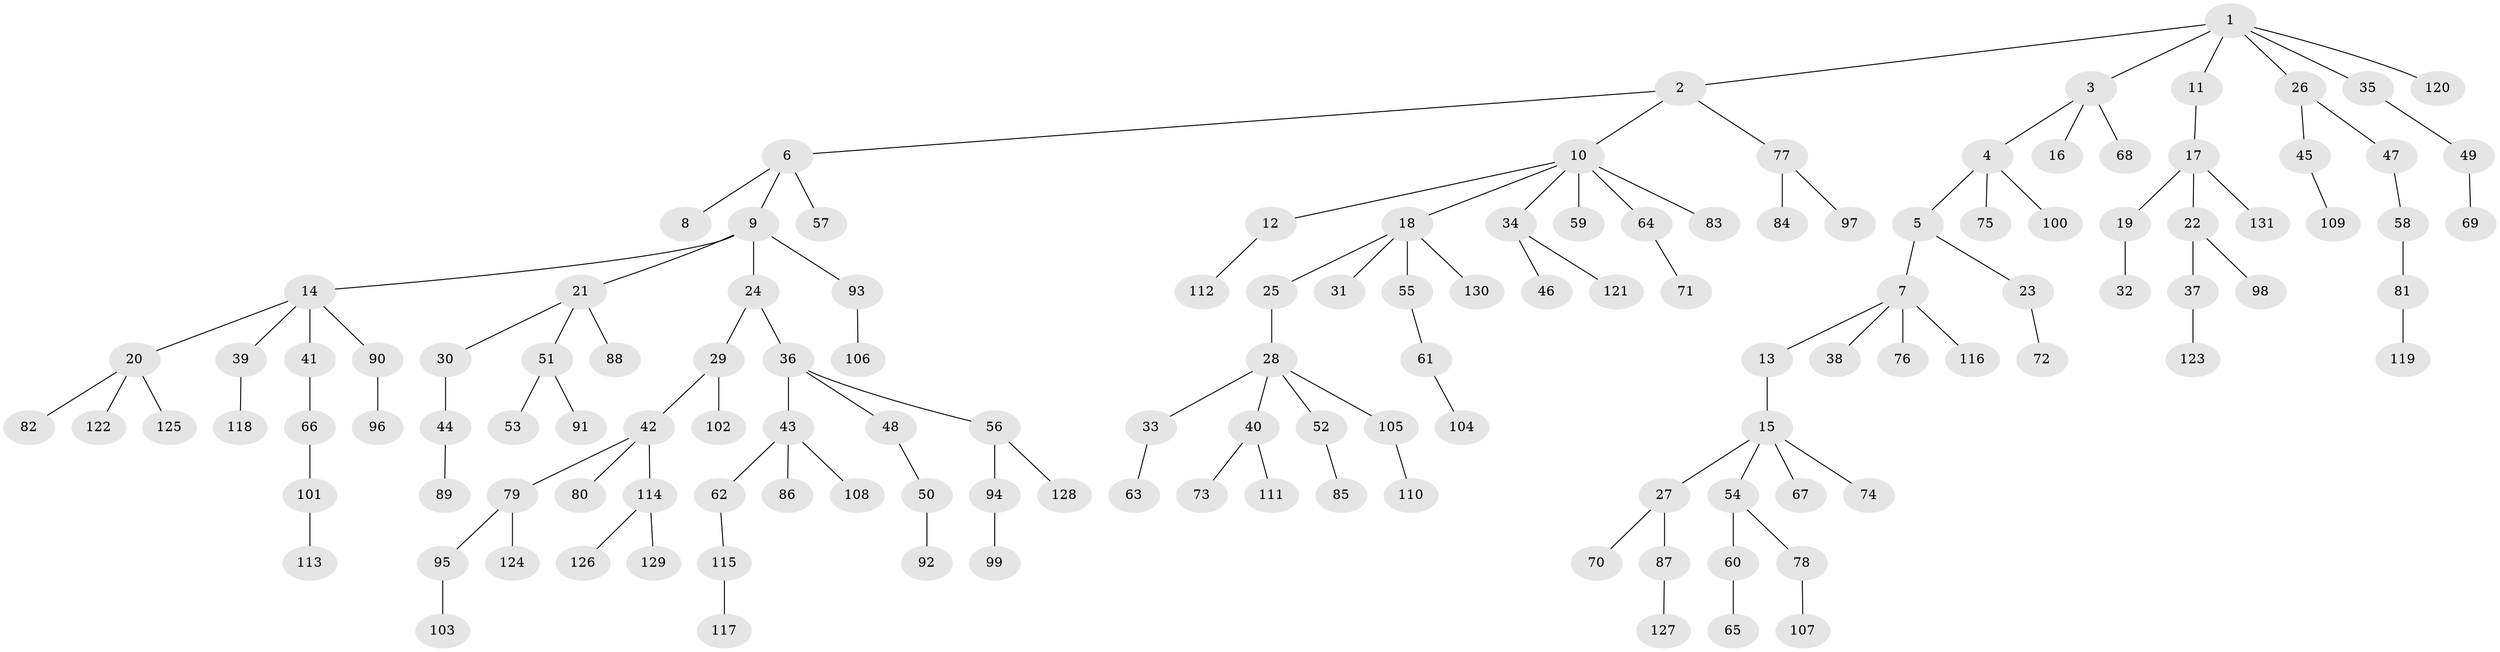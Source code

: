 // coarse degree distribution, {4: 0.07547169811320754, 2: 0.16981132075471697, 5: 0.09433962264150944, 1: 0.5660377358490566, 3: 0.09433962264150944}
// Generated by graph-tools (version 1.1) at 2025/37/03/04/25 23:37:25]
// undirected, 131 vertices, 130 edges
graph export_dot {
  node [color=gray90,style=filled];
  1;
  2;
  3;
  4;
  5;
  6;
  7;
  8;
  9;
  10;
  11;
  12;
  13;
  14;
  15;
  16;
  17;
  18;
  19;
  20;
  21;
  22;
  23;
  24;
  25;
  26;
  27;
  28;
  29;
  30;
  31;
  32;
  33;
  34;
  35;
  36;
  37;
  38;
  39;
  40;
  41;
  42;
  43;
  44;
  45;
  46;
  47;
  48;
  49;
  50;
  51;
  52;
  53;
  54;
  55;
  56;
  57;
  58;
  59;
  60;
  61;
  62;
  63;
  64;
  65;
  66;
  67;
  68;
  69;
  70;
  71;
  72;
  73;
  74;
  75;
  76;
  77;
  78;
  79;
  80;
  81;
  82;
  83;
  84;
  85;
  86;
  87;
  88;
  89;
  90;
  91;
  92;
  93;
  94;
  95;
  96;
  97;
  98;
  99;
  100;
  101;
  102;
  103;
  104;
  105;
  106;
  107;
  108;
  109;
  110;
  111;
  112;
  113;
  114;
  115;
  116;
  117;
  118;
  119;
  120;
  121;
  122;
  123;
  124;
  125;
  126;
  127;
  128;
  129;
  130;
  131;
  1 -- 2;
  1 -- 3;
  1 -- 11;
  1 -- 26;
  1 -- 35;
  1 -- 120;
  2 -- 6;
  2 -- 10;
  2 -- 77;
  3 -- 4;
  3 -- 16;
  3 -- 68;
  4 -- 5;
  4 -- 75;
  4 -- 100;
  5 -- 7;
  5 -- 23;
  6 -- 8;
  6 -- 9;
  6 -- 57;
  7 -- 13;
  7 -- 38;
  7 -- 76;
  7 -- 116;
  9 -- 14;
  9 -- 21;
  9 -- 24;
  9 -- 93;
  10 -- 12;
  10 -- 18;
  10 -- 34;
  10 -- 59;
  10 -- 64;
  10 -- 83;
  11 -- 17;
  12 -- 112;
  13 -- 15;
  14 -- 20;
  14 -- 39;
  14 -- 41;
  14 -- 90;
  15 -- 27;
  15 -- 54;
  15 -- 67;
  15 -- 74;
  17 -- 19;
  17 -- 22;
  17 -- 131;
  18 -- 25;
  18 -- 31;
  18 -- 55;
  18 -- 130;
  19 -- 32;
  20 -- 82;
  20 -- 122;
  20 -- 125;
  21 -- 30;
  21 -- 51;
  21 -- 88;
  22 -- 37;
  22 -- 98;
  23 -- 72;
  24 -- 29;
  24 -- 36;
  25 -- 28;
  26 -- 45;
  26 -- 47;
  27 -- 70;
  27 -- 87;
  28 -- 33;
  28 -- 40;
  28 -- 52;
  28 -- 105;
  29 -- 42;
  29 -- 102;
  30 -- 44;
  33 -- 63;
  34 -- 46;
  34 -- 121;
  35 -- 49;
  36 -- 43;
  36 -- 48;
  36 -- 56;
  37 -- 123;
  39 -- 118;
  40 -- 73;
  40 -- 111;
  41 -- 66;
  42 -- 79;
  42 -- 80;
  42 -- 114;
  43 -- 62;
  43 -- 86;
  43 -- 108;
  44 -- 89;
  45 -- 109;
  47 -- 58;
  48 -- 50;
  49 -- 69;
  50 -- 92;
  51 -- 53;
  51 -- 91;
  52 -- 85;
  54 -- 60;
  54 -- 78;
  55 -- 61;
  56 -- 94;
  56 -- 128;
  58 -- 81;
  60 -- 65;
  61 -- 104;
  62 -- 115;
  64 -- 71;
  66 -- 101;
  77 -- 84;
  77 -- 97;
  78 -- 107;
  79 -- 95;
  79 -- 124;
  81 -- 119;
  87 -- 127;
  90 -- 96;
  93 -- 106;
  94 -- 99;
  95 -- 103;
  101 -- 113;
  105 -- 110;
  114 -- 126;
  114 -- 129;
  115 -- 117;
}
